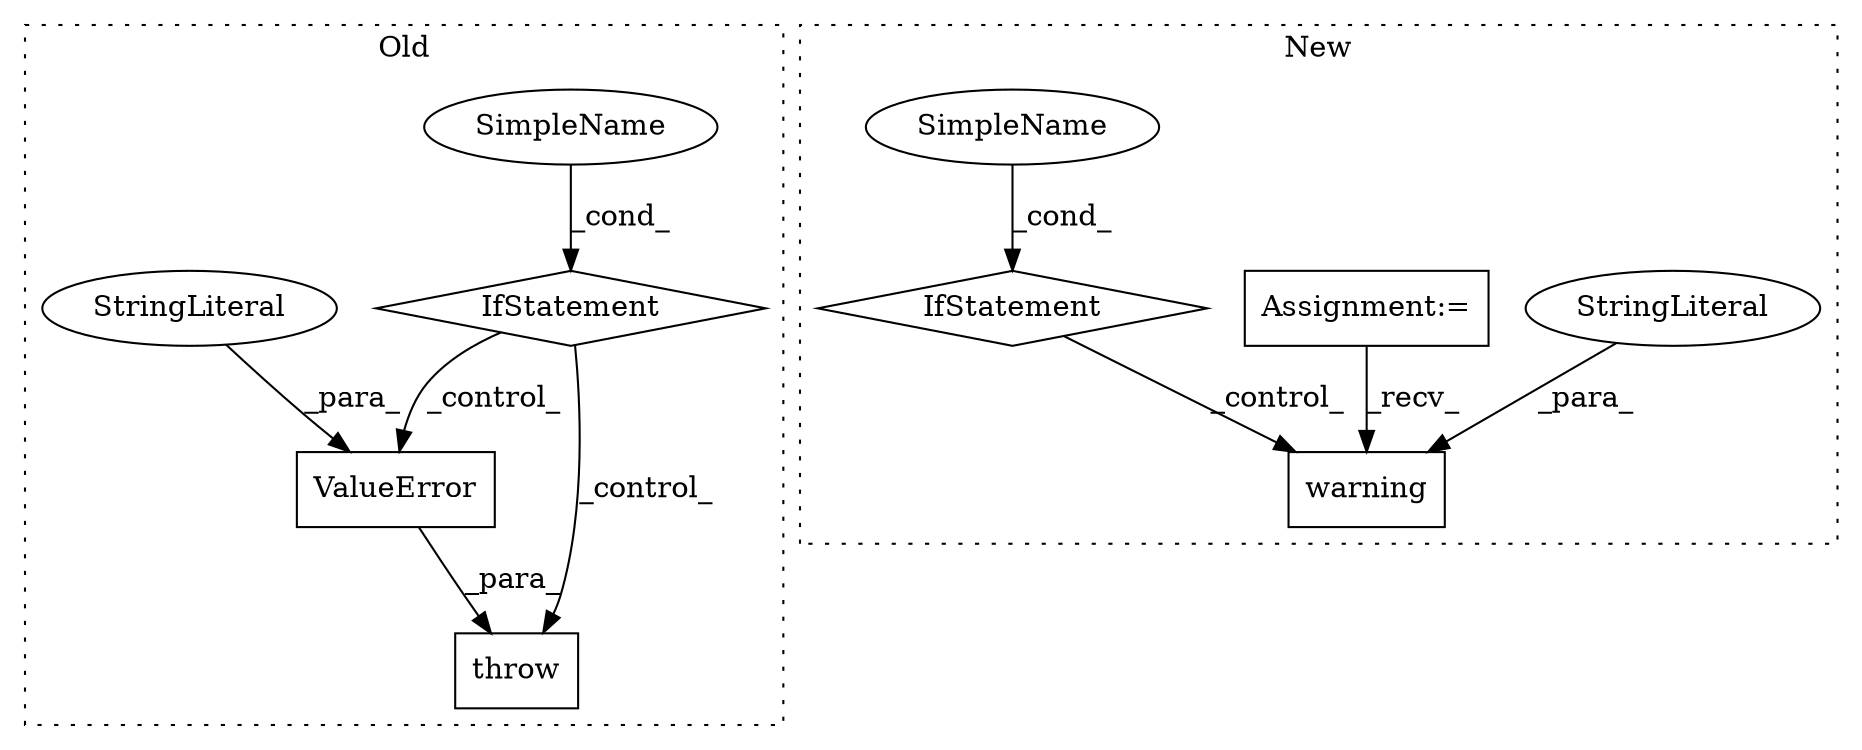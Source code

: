 digraph G {
subgraph cluster0 {
1 [label="ValueError" a="32" s="3128,3220" l="11,1" shape="box"];
4 [label="throw" a="53" s="3122" l="6" shape="box"];
5 [label="SimpleName" a="42" s="" l="" shape="ellipse"];
6 [label="StringLiteral" a="45" s="3139" l="81" shape="ellipse"];
10 [label="IfStatement" a="25" s="2009,2070" l="4,2" shape="diamond"];
label = "Old";
style="dotted";
}
subgraph cluster1 {
2 [label="warning" a="32" s="3033,3228" l="8,1" shape="box"];
3 [label="StringLiteral" a="45" s="3041" l="187" shape="ellipse"];
7 [label="Assignment:=" a="7" s="1717" l="7" shape="box"];
8 [label="IfStatement" a="25" s="1778,1869" l="4,2" shape="diamond"];
9 [label="SimpleName" a="42" s="" l="" shape="ellipse"];
label = "New";
style="dotted";
}
1 -> 4 [label="_para_"];
3 -> 2 [label="_para_"];
5 -> 10 [label="_cond_"];
6 -> 1 [label="_para_"];
7 -> 2 [label="_recv_"];
8 -> 2 [label="_control_"];
9 -> 8 [label="_cond_"];
10 -> 1 [label="_control_"];
10 -> 4 [label="_control_"];
}